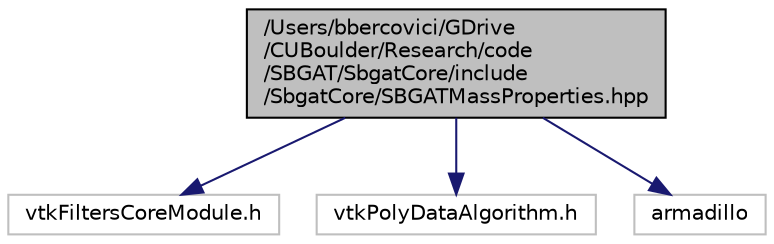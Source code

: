 digraph "/Users/bbercovici/GDrive/CUBoulder/Research/code/SBGAT/SbgatCore/include/SbgatCore/SBGATMassProperties.hpp"
{
  edge [fontname="Helvetica",fontsize="10",labelfontname="Helvetica",labelfontsize="10"];
  node [fontname="Helvetica",fontsize="10",shape=record];
  Node0 [label="/Users/bbercovici/GDrive\l/CUBoulder/Research/code\l/SBGAT/SbgatCore/include\l/SbgatCore/SBGATMassProperties.hpp",height=0.2,width=0.4,color="black", fillcolor="grey75", style="filled", fontcolor="black"];
  Node0 -> Node1 [color="midnightblue",fontsize="10",style="solid",fontname="Helvetica"];
  Node1 [label="vtkFiltersCoreModule.h",height=0.2,width=0.4,color="grey75", fillcolor="white", style="filled"];
  Node0 -> Node2 [color="midnightblue",fontsize="10",style="solid",fontname="Helvetica"];
  Node2 [label="vtkPolyDataAlgorithm.h",height=0.2,width=0.4,color="grey75", fillcolor="white", style="filled"];
  Node0 -> Node3 [color="midnightblue",fontsize="10",style="solid",fontname="Helvetica"];
  Node3 [label="armadillo",height=0.2,width=0.4,color="grey75", fillcolor="white", style="filled"];
}
